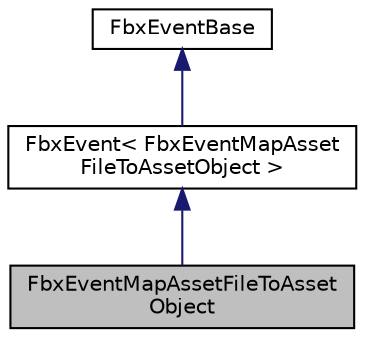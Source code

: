 digraph "FbxEventMapAssetFileToAssetObject"
{
  edge [fontname="Helvetica",fontsize="10",labelfontname="Helvetica",labelfontsize="10"];
  node [fontname="Helvetica",fontsize="10",shape=record];
  Node0 [label="FbxEventMapAssetFileToAsset\lObject",height=0.2,width=0.4,color="black", fillcolor="grey75", style="filled", fontcolor="black"];
  Node1 -> Node0 [dir="back",color="midnightblue",fontsize="10",style="solid"];
  Node1 [label="FbxEvent\< FbxEventMapAsset\lFileToAssetObject \>",height=0.2,width=0.4,color="black", fillcolor="white", style="filled",URL="$class_fbx_event.html"];
  Node2 -> Node1 [dir="back",color="midnightblue",fontsize="10",style="solid"];
  Node2 [label="FbxEventBase",height=0.2,width=0.4,color="black", fillcolor="white", style="filled",URL="$class_fbx_event_base.html"];
}
